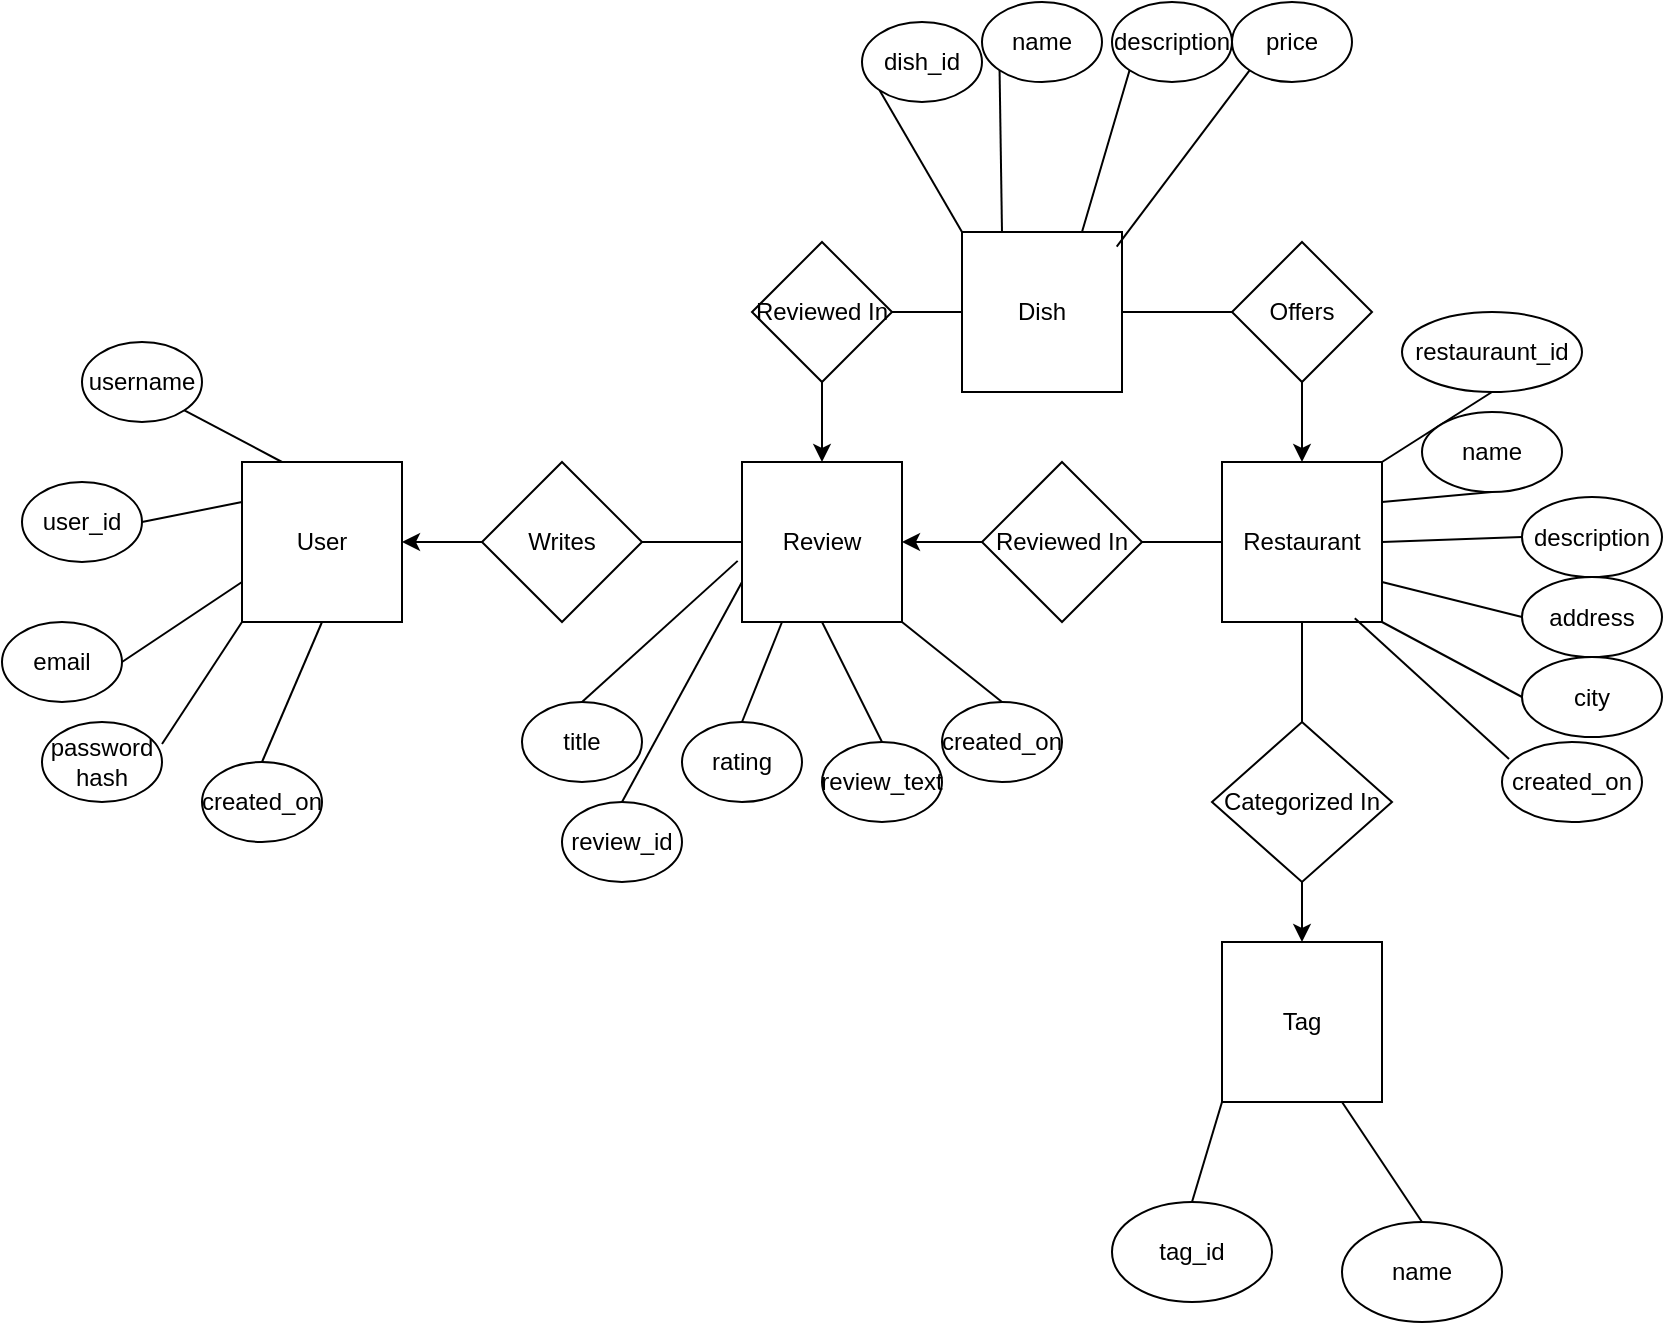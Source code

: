 <mxfile version="24.0.2" type="github">
  <diagram id="R2lEEEUBdFMjLlhIrx00" name="Page-1">
    <mxGraphModel dx="993" dy="1548" grid="1" gridSize="10" guides="1" tooltips="1" connect="1" arrows="1" fold="1" page="1" pageScale="1" pageWidth="850" pageHeight="1100" math="0" shadow="0" extFonts="Permanent Marker^https://fonts.googleapis.com/css?family=Permanent+Marker">
      <root>
        <mxCell id="0" />
        <mxCell id="1" parent="0" />
        <mxCell id="V21aiv9WlOXdOeAyt_kI-1" value="User" style="whiteSpace=wrap;html=1;aspect=fixed;" vertex="1" parent="1">
          <mxGeometry x="160" y="80" width="80" height="80" as="geometry" />
        </mxCell>
        <mxCell id="V21aiv9WlOXdOeAyt_kI-2" value="Review" style="whiteSpace=wrap;html=1;aspect=fixed;" vertex="1" parent="1">
          <mxGeometry x="410" y="80" width="80" height="80" as="geometry" />
        </mxCell>
        <mxCell id="V21aiv9WlOXdOeAyt_kI-3" value="Restaurant" style="whiteSpace=wrap;html=1;aspect=fixed;" vertex="1" parent="1">
          <mxGeometry x="650" y="80" width="80" height="80" as="geometry" />
        </mxCell>
        <mxCell id="V21aiv9WlOXdOeAyt_kI-8" value="" style="edgeStyle=orthogonalEdgeStyle;rounded=0;orthogonalLoop=1;jettySize=auto;html=1;" edge="1" parent="1" source="V21aiv9WlOXdOeAyt_kI-4" target="V21aiv9WlOXdOeAyt_kI-1">
          <mxGeometry relative="1" as="geometry" />
        </mxCell>
        <mxCell id="V21aiv9WlOXdOeAyt_kI-4" value="Writes" style="rhombus;whiteSpace=wrap;html=1;" vertex="1" parent="1">
          <mxGeometry x="280" y="80" width="80" height="80" as="geometry" />
        </mxCell>
        <mxCell id="V21aiv9WlOXdOeAyt_kI-10" value="" style="edgeStyle=orthogonalEdgeStyle;rounded=0;orthogonalLoop=1;jettySize=auto;html=1;" edge="1" parent="1" source="V21aiv9WlOXdOeAyt_kI-5" target="V21aiv9WlOXdOeAyt_kI-2">
          <mxGeometry relative="1" as="geometry" />
        </mxCell>
        <mxCell id="V21aiv9WlOXdOeAyt_kI-5" value="Reviewed In" style="rhombus;whiteSpace=wrap;html=1;" vertex="1" parent="1">
          <mxGeometry x="530" y="80" width="80" height="80" as="geometry" />
        </mxCell>
        <mxCell id="V21aiv9WlOXdOeAyt_kI-6" value="&lt;div&gt;Tag&lt;/div&gt;" style="whiteSpace=wrap;html=1;aspect=fixed;" vertex="1" parent="1">
          <mxGeometry x="650" y="320" width="80" height="80" as="geometry" />
        </mxCell>
        <mxCell id="V21aiv9WlOXdOeAyt_kI-11" value="" style="edgeStyle=orthogonalEdgeStyle;rounded=0;orthogonalLoop=1;jettySize=auto;html=1;" edge="1" parent="1" source="V21aiv9WlOXdOeAyt_kI-7" target="V21aiv9WlOXdOeAyt_kI-6">
          <mxGeometry relative="1" as="geometry" />
        </mxCell>
        <mxCell id="V21aiv9WlOXdOeAyt_kI-7" value="Categorized In" style="rhombus;whiteSpace=wrap;html=1;" vertex="1" parent="1">
          <mxGeometry x="645" y="210" width="90" height="80" as="geometry" />
        </mxCell>
        <mxCell id="V21aiv9WlOXdOeAyt_kI-12" value="" style="endArrow=none;html=1;rounded=0;entryX=1;entryY=0.5;entryDx=0;entryDy=0;exitX=0;exitY=0.5;exitDx=0;exitDy=0;" edge="1" parent="1" source="V21aiv9WlOXdOeAyt_kI-2" target="V21aiv9WlOXdOeAyt_kI-4">
          <mxGeometry width="50" height="50" relative="1" as="geometry">
            <mxPoint x="390" y="390" as="sourcePoint" />
            <mxPoint x="390" y="170" as="targetPoint" />
          </mxGeometry>
        </mxCell>
        <mxCell id="V21aiv9WlOXdOeAyt_kI-13" value="" style="endArrow=none;html=1;rounded=0;entryX=1;entryY=0.5;entryDx=0;entryDy=0;exitX=0;exitY=0.5;exitDx=0;exitDy=0;" edge="1" parent="1" source="V21aiv9WlOXdOeAyt_kI-3" target="V21aiv9WlOXdOeAyt_kI-5">
          <mxGeometry width="50" height="50" relative="1" as="geometry">
            <mxPoint x="390" y="270" as="sourcePoint" />
            <mxPoint x="440" y="220" as="targetPoint" />
          </mxGeometry>
        </mxCell>
        <mxCell id="V21aiv9WlOXdOeAyt_kI-14" value="" style="endArrow=none;html=1;rounded=0;entryX=0.5;entryY=1;entryDx=0;entryDy=0;exitX=0.5;exitY=0;exitDx=0;exitDy=0;" edge="1" parent="1" source="V21aiv9WlOXdOeAyt_kI-7" target="V21aiv9WlOXdOeAyt_kI-3">
          <mxGeometry width="50" height="50" relative="1" as="geometry">
            <mxPoint x="390" y="270" as="sourcePoint" />
            <mxPoint x="440" y="220" as="targetPoint" />
          </mxGeometry>
        </mxCell>
        <mxCell id="V21aiv9WlOXdOeAyt_kI-15" value="email" style="ellipse;whiteSpace=wrap;html=1;" vertex="1" parent="1">
          <mxGeometry x="40" y="160" width="60" height="40" as="geometry" />
        </mxCell>
        <mxCell id="V21aiv9WlOXdOeAyt_kI-16" value="password hash" style="ellipse;whiteSpace=wrap;html=1;" vertex="1" parent="1">
          <mxGeometry x="60" y="210" width="60" height="40" as="geometry" />
        </mxCell>
        <mxCell id="V21aiv9WlOXdOeAyt_kI-17" value="user_id" style="ellipse;whiteSpace=wrap;html=1;" vertex="1" parent="1">
          <mxGeometry x="50" y="90" width="60" height="40" as="geometry" />
        </mxCell>
        <mxCell id="V21aiv9WlOXdOeAyt_kI-18" value="created_on" style="ellipse;whiteSpace=wrap;html=1;" vertex="1" parent="1">
          <mxGeometry x="140" y="230" width="60" height="40" as="geometry" />
        </mxCell>
        <mxCell id="V21aiv9WlOXdOeAyt_kI-19" value="username" style="ellipse;whiteSpace=wrap;html=1;" vertex="1" parent="1">
          <mxGeometry x="80" y="20" width="60" height="40" as="geometry" />
        </mxCell>
        <mxCell id="V21aiv9WlOXdOeAyt_kI-20" value="" style="endArrow=none;html=1;rounded=0;entryX=0.5;entryY=1;entryDx=0;entryDy=0;exitX=0.5;exitY=0;exitDx=0;exitDy=0;" edge="1" parent="1" source="V21aiv9WlOXdOeAyt_kI-18" target="V21aiv9WlOXdOeAyt_kI-1">
          <mxGeometry width="50" height="50" relative="1" as="geometry">
            <mxPoint x="320" y="230" as="sourcePoint" />
            <mxPoint x="370" y="180" as="targetPoint" />
          </mxGeometry>
        </mxCell>
        <mxCell id="V21aiv9WlOXdOeAyt_kI-21" value="" style="endArrow=none;html=1;rounded=0;entryX=0;entryY=1;entryDx=0;entryDy=0;exitX=1;exitY=0.275;exitDx=0;exitDy=0;exitPerimeter=0;" edge="1" parent="1" source="V21aiv9WlOXdOeAyt_kI-16" target="V21aiv9WlOXdOeAyt_kI-1">
          <mxGeometry width="50" height="50" relative="1" as="geometry">
            <mxPoint x="180" y="240" as="sourcePoint" />
            <mxPoint x="210" y="170" as="targetPoint" />
          </mxGeometry>
        </mxCell>
        <mxCell id="V21aiv9WlOXdOeAyt_kI-22" value="" style="endArrow=none;html=1;rounded=0;entryX=0;entryY=0.75;entryDx=0;entryDy=0;exitX=1;exitY=0.5;exitDx=0;exitDy=0;" edge="1" parent="1" source="V21aiv9WlOXdOeAyt_kI-15" target="V21aiv9WlOXdOeAyt_kI-1">
          <mxGeometry width="50" height="50" relative="1" as="geometry">
            <mxPoint x="190" y="250" as="sourcePoint" />
            <mxPoint x="220" y="180" as="targetPoint" />
          </mxGeometry>
        </mxCell>
        <mxCell id="V21aiv9WlOXdOeAyt_kI-23" value="" style="endArrow=none;html=1;rounded=0;entryX=0;entryY=0.25;entryDx=0;entryDy=0;exitX=1;exitY=0.5;exitDx=0;exitDy=0;" edge="1" parent="1" source="V21aiv9WlOXdOeAyt_kI-17" target="V21aiv9WlOXdOeAyt_kI-1">
          <mxGeometry width="50" height="50" relative="1" as="geometry">
            <mxPoint x="200" y="260" as="sourcePoint" />
            <mxPoint x="230" y="190" as="targetPoint" />
          </mxGeometry>
        </mxCell>
        <mxCell id="V21aiv9WlOXdOeAyt_kI-24" value="" style="endArrow=none;html=1;rounded=0;entryX=1;entryY=1;entryDx=0;entryDy=0;exitX=0.25;exitY=0;exitDx=0;exitDy=0;" edge="1" parent="1" source="V21aiv9WlOXdOeAyt_kI-1" target="V21aiv9WlOXdOeAyt_kI-19">
          <mxGeometry width="50" height="50" relative="1" as="geometry">
            <mxPoint x="210" y="270" as="sourcePoint" />
            <mxPoint x="240" y="200" as="targetPoint" />
          </mxGeometry>
        </mxCell>
        <mxCell id="V21aiv9WlOXdOeAyt_kI-25" value="Dish" style="whiteSpace=wrap;html=1;aspect=fixed;" vertex="1" parent="1">
          <mxGeometry x="520" y="-35" width="80" height="80" as="geometry" />
        </mxCell>
        <mxCell id="V21aiv9WlOXdOeAyt_kI-30" value="" style="edgeStyle=orthogonalEdgeStyle;rounded=0;orthogonalLoop=1;jettySize=auto;html=1;" edge="1" parent="1" source="V21aiv9WlOXdOeAyt_kI-26" target="V21aiv9WlOXdOeAyt_kI-2">
          <mxGeometry relative="1" as="geometry" />
        </mxCell>
        <mxCell id="V21aiv9WlOXdOeAyt_kI-26" value="Reviewed In" style="rhombus;whiteSpace=wrap;html=1;" vertex="1" parent="1">
          <mxGeometry x="415" y="-30" width="70" height="70" as="geometry" />
        </mxCell>
        <mxCell id="V21aiv9WlOXdOeAyt_kI-29" value="" style="edgeStyle=orthogonalEdgeStyle;rounded=0;orthogonalLoop=1;jettySize=auto;html=1;curved=1;" edge="1" parent="1" source="V21aiv9WlOXdOeAyt_kI-28" target="V21aiv9WlOXdOeAyt_kI-3">
          <mxGeometry relative="1" as="geometry" />
        </mxCell>
        <mxCell id="V21aiv9WlOXdOeAyt_kI-28" value="Offers" style="rhombus;whiteSpace=wrap;html=1;" vertex="1" parent="1">
          <mxGeometry x="655" y="-30" width="70" height="70" as="geometry" />
        </mxCell>
        <mxCell id="V21aiv9WlOXdOeAyt_kI-31" value="" style="endArrow=none;html=1;rounded=0;exitX=1;exitY=0.5;exitDx=0;exitDy=0;entryX=0;entryY=0.5;entryDx=0;entryDy=0;" edge="1" parent="1" source="V21aiv9WlOXdOeAyt_kI-26" target="V21aiv9WlOXdOeAyt_kI-25">
          <mxGeometry width="50" height="50" relative="1" as="geometry">
            <mxPoint x="500" y="70" as="sourcePoint" />
            <mxPoint x="550" y="20" as="targetPoint" />
          </mxGeometry>
        </mxCell>
        <mxCell id="V21aiv9WlOXdOeAyt_kI-32" value="" style="endArrow=none;html=1;rounded=0;entryX=0;entryY=0.5;entryDx=0;entryDy=0;exitX=1;exitY=0.5;exitDx=0;exitDy=0;" edge="1" parent="1" source="V21aiv9WlOXdOeAyt_kI-25" target="V21aiv9WlOXdOeAyt_kI-28">
          <mxGeometry width="50" height="50" relative="1" as="geometry">
            <mxPoint x="500" y="70" as="sourcePoint" />
            <mxPoint x="550" y="20" as="targetPoint" />
          </mxGeometry>
        </mxCell>
        <mxCell id="V21aiv9WlOXdOeAyt_kI-33" value="review_id" style="ellipse;whiteSpace=wrap;html=1;" vertex="1" parent="1">
          <mxGeometry x="320" y="250" width="60" height="40" as="geometry" />
        </mxCell>
        <mxCell id="V21aiv9WlOXdOeAyt_kI-34" value="" style="endArrow=none;html=1;rounded=0;entryX=0;entryY=0.75;entryDx=0;entryDy=0;exitX=0.5;exitY=0;exitDx=0;exitDy=0;" edge="1" parent="1" source="V21aiv9WlOXdOeAyt_kI-33" target="V21aiv9WlOXdOeAyt_kI-2">
          <mxGeometry width="50" height="50" relative="1" as="geometry">
            <mxPoint x="500" y="190" as="sourcePoint" />
            <mxPoint x="380" y="55" as="targetPoint" />
          </mxGeometry>
        </mxCell>
        <mxCell id="V21aiv9WlOXdOeAyt_kI-36" value="rating" style="ellipse;whiteSpace=wrap;html=1;" vertex="1" parent="1">
          <mxGeometry x="380" y="210" width="60" height="40" as="geometry" />
        </mxCell>
        <mxCell id="V21aiv9WlOXdOeAyt_kI-37" value="" style="endArrow=none;html=1;rounded=0;entryX=0.25;entryY=1;entryDx=0;entryDy=0;exitX=0.5;exitY=0;exitDx=0;exitDy=0;" edge="1" parent="1" source="V21aiv9WlOXdOeAyt_kI-36" target="V21aiv9WlOXdOeAyt_kI-2">
          <mxGeometry width="50" height="50" relative="1" as="geometry">
            <mxPoint x="560" y="210" as="sourcePoint" />
            <mxPoint x="440" y="140" as="targetPoint" />
          </mxGeometry>
        </mxCell>
        <mxCell id="V21aiv9WlOXdOeAyt_kI-40" value="review_text" style="ellipse;whiteSpace=wrap;html=1;" vertex="1" parent="1">
          <mxGeometry x="450" y="220" width="60" height="40" as="geometry" />
        </mxCell>
        <mxCell id="V21aiv9WlOXdOeAyt_kI-41" value="" style="endArrow=none;html=1;rounded=0;entryX=0.5;entryY=1;entryDx=0;entryDy=0;exitX=0.5;exitY=0;exitDx=0;exitDy=0;" edge="1" parent="1" source="V21aiv9WlOXdOeAyt_kI-40" target="V21aiv9WlOXdOeAyt_kI-2">
          <mxGeometry width="50" height="50" relative="1" as="geometry">
            <mxPoint x="630" y="220" as="sourcePoint" />
            <mxPoint x="510" y="150" as="targetPoint" />
          </mxGeometry>
        </mxCell>
        <mxCell id="V21aiv9WlOXdOeAyt_kI-42" value="created_on" style="ellipse;whiteSpace=wrap;html=1;" vertex="1" parent="1">
          <mxGeometry x="510" y="200" width="60" height="40" as="geometry" />
        </mxCell>
        <mxCell id="V21aiv9WlOXdOeAyt_kI-43" value="" style="endArrow=none;html=1;rounded=0;entryX=1;entryY=1;entryDx=0;entryDy=0;exitX=0.5;exitY=0;exitDx=0;exitDy=0;" edge="1" parent="1" source="V21aiv9WlOXdOeAyt_kI-42" target="V21aiv9WlOXdOeAyt_kI-2">
          <mxGeometry width="50" height="50" relative="1" as="geometry">
            <mxPoint x="690" y="200" as="sourcePoint" />
            <mxPoint x="570" y="130" as="targetPoint" />
          </mxGeometry>
        </mxCell>
        <mxCell id="V21aiv9WlOXdOeAyt_kI-44" value="dish_id" style="ellipse;whiteSpace=wrap;html=1;" vertex="1" parent="1">
          <mxGeometry x="470" y="-140" width="60" height="40" as="geometry" />
        </mxCell>
        <mxCell id="V21aiv9WlOXdOeAyt_kI-45" value="" style="endArrow=none;html=1;rounded=0;entryX=0;entryY=0;entryDx=0;entryDy=0;exitX=0;exitY=1;exitDx=0;exitDy=0;" edge="1" parent="1" source="V21aiv9WlOXdOeAyt_kI-44" target="V21aiv9WlOXdOeAyt_kI-25">
          <mxGeometry width="50" height="50" relative="1" as="geometry">
            <mxPoint x="510" y="-100" as="sourcePoint" />
            <mxPoint x="530" y="-210" as="targetPoint" />
          </mxGeometry>
        </mxCell>
        <mxCell id="V21aiv9WlOXdOeAyt_kI-46" value="&lt;div&gt;title&lt;/div&gt;" style="ellipse;whiteSpace=wrap;html=1;" vertex="1" parent="1">
          <mxGeometry x="300" y="200" width="60" height="40" as="geometry" />
        </mxCell>
        <mxCell id="V21aiv9WlOXdOeAyt_kI-47" value="" style="endArrow=none;html=1;rounded=0;entryX=-0.027;entryY=0.618;entryDx=0;entryDy=0;exitX=0.5;exitY=0;exitDx=0;exitDy=0;entryPerimeter=0;" edge="1" parent="1" source="V21aiv9WlOXdOeAyt_kI-46" target="V21aiv9WlOXdOeAyt_kI-2">
          <mxGeometry width="50" height="50" relative="1" as="geometry">
            <mxPoint x="440" y="200" as="sourcePoint" />
            <mxPoint x="320" y="130" as="targetPoint" />
          </mxGeometry>
        </mxCell>
        <mxCell id="V21aiv9WlOXdOeAyt_kI-48" value="name" style="ellipse;whiteSpace=wrap;html=1;" vertex="1" parent="1">
          <mxGeometry x="530" y="-150" width="60" height="40" as="geometry" />
        </mxCell>
        <mxCell id="V21aiv9WlOXdOeAyt_kI-49" value="" style="endArrow=none;html=1;rounded=0;entryX=0.25;entryY=0;entryDx=0;entryDy=0;exitX=0;exitY=1;exitDx=0;exitDy=0;" edge="1" parent="1" source="V21aiv9WlOXdOeAyt_kI-48" target="V21aiv9WlOXdOeAyt_kI-25">
          <mxGeometry width="50" height="50" relative="1" as="geometry">
            <mxPoint x="570" y="-110" as="sourcePoint" />
            <mxPoint x="580" y="-45" as="targetPoint" />
          </mxGeometry>
        </mxCell>
        <mxCell id="V21aiv9WlOXdOeAyt_kI-50" value="description" style="ellipse;whiteSpace=wrap;html=1;" vertex="1" parent="1">
          <mxGeometry x="595" y="-150" width="60" height="40" as="geometry" />
        </mxCell>
        <mxCell id="V21aiv9WlOXdOeAyt_kI-51" value="" style="endArrow=none;html=1;rounded=0;entryX=0.75;entryY=0;entryDx=0;entryDy=0;exitX=0;exitY=1;exitDx=0;exitDy=0;" edge="1" parent="1" source="V21aiv9WlOXdOeAyt_kI-50" target="V21aiv9WlOXdOeAyt_kI-25">
          <mxGeometry width="50" height="50" relative="1" as="geometry">
            <mxPoint x="635" y="-110" as="sourcePoint" />
            <mxPoint x="645" y="-45" as="targetPoint" />
          </mxGeometry>
        </mxCell>
        <mxCell id="V21aiv9WlOXdOeAyt_kI-52" value="price" style="ellipse;whiteSpace=wrap;html=1;" vertex="1" parent="1">
          <mxGeometry x="655" y="-150" width="60" height="40" as="geometry" />
        </mxCell>
        <mxCell id="V21aiv9WlOXdOeAyt_kI-53" value="" style="endArrow=none;html=1;rounded=0;entryX=0.967;entryY=0.092;entryDx=0;entryDy=0;exitX=0;exitY=1;exitDx=0;exitDy=0;entryPerimeter=0;" edge="1" parent="1" source="V21aiv9WlOXdOeAyt_kI-52" target="V21aiv9WlOXdOeAyt_kI-25">
          <mxGeometry width="50" height="50" relative="1" as="geometry">
            <mxPoint x="695" y="-110" as="sourcePoint" />
            <mxPoint x="705" y="-45" as="targetPoint" />
          </mxGeometry>
        </mxCell>
        <mxCell id="V21aiv9WlOXdOeAyt_kI-54" value="restauraunt_id" style="ellipse;whiteSpace=wrap;html=1;" vertex="1" parent="1">
          <mxGeometry x="740" y="5" width="90" height="40" as="geometry" />
        </mxCell>
        <mxCell id="V21aiv9WlOXdOeAyt_kI-55" value="" style="endArrow=none;html=1;rounded=0;entryX=1;entryY=0;entryDx=0;entryDy=0;exitX=0.5;exitY=1;exitDx=0;exitDy=0;" edge="1" parent="1" source="V21aiv9WlOXdOeAyt_kI-54" target="V21aiv9WlOXdOeAyt_kI-3">
          <mxGeometry width="50" height="50" relative="1" as="geometry">
            <mxPoint x="790" y="15" as="sourcePoint" />
            <mxPoint x="800" y="80" as="targetPoint" />
          </mxGeometry>
        </mxCell>
        <mxCell id="V21aiv9WlOXdOeAyt_kI-56" value="name" style="ellipse;whiteSpace=wrap;html=1;" vertex="1" parent="1">
          <mxGeometry x="750" y="55" width="70" height="40" as="geometry" />
        </mxCell>
        <mxCell id="V21aiv9WlOXdOeAyt_kI-57" value="" style="endArrow=none;html=1;rounded=0;entryX=1;entryY=0.25;entryDx=0;entryDy=0;exitX=0.5;exitY=1;exitDx=0;exitDy=0;" edge="1" parent="1" source="V21aiv9WlOXdOeAyt_kI-56" target="V21aiv9WlOXdOeAyt_kI-3">
          <mxGeometry width="50" height="50" relative="1" as="geometry">
            <mxPoint x="800" y="65" as="sourcePoint" />
            <mxPoint x="740" y="130" as="targetPoint" />
          </mxGeometry>
        </mxCell>
        <mxCell id="V21aiv9WlOXdOeAyt_kI-58" value="description" style="ellipse;whiteSpace=wrap;html=1;" vertex="1" parent="1">
          <mxGeometry x="800" y="97.5" width="70" height="40" as="geometry" />
        </mxCell>
        <mxCell id="V21aiv9WlOXdOeAyt_kI-59" value="" style="endArrow=none;html=1;rounded=0;entryX=1;entryY=0.5;entryDx=0;entryDy=0;exitX=0;exitY=0.5;exitDx=0;exitDy=0;" edge="1" parent="1" source="V21aiv9WlOXdOeAyt_kI-58" target="V21aiv9WlOXdOeAyt_kI-3">
          <mxGeometry width="50" height="50" relative="1" as="geometry">
            <mxPoint x="850" y="107.5" as="sourcePoint" />
            <mxPoint x="780" y="142.5" as="targetPoint" />
          </mxGeometry>
        </mxCell>
        <mxCell id="V21aiv9WlOXdOeAyt_kI-60" value="address" style="ellipse;whiteSpace=wrap;html=1;" vertex="1" parent="1">
          <mxGeometry x="800" y="137.5" width="70" height="40" as="geometry" />
        </mxCell>
        <mxCell id="V21aiv9WlOXdOeAyt_kI-61" value="" style="endArrow=none;html=1;rounded=0;entryX=1;entryY=0.75;entryDx=0;entryDy=0;exitX=0;exitY=0.5;exitDx=0;exitDy=0;" edge="1" parent="1" source="V21aiv9WlOXdOeAyt_kI-60" target="V21aiv9WlOXdOeAyt_kI-3">
          <mxGeometry width="50" height="50" relative="1" as="geometry">
            <mxPoint x="850" y="147.5" as="sourcePoint" />
            <mxPoint x="780" y="182.5" as="targetPoint" />
          </mxGeometry>
        </mxCell>
        <mxCell id="V21aiv9WlOXdOeAyt_kI-62" value="city" style="ellipse;whiteSpace=wrap;html=1;" vertex="1" parent="1">
          <mxGeometry x="800" y="177.5" width="70" height="40" as="geometry" />
        </mxCell>
        <mxCell id="V21aiv9WlOXdOeAyt_kI-63" value="" style="endArrow=none;html=1;rounded=0;entryX=1;entryY=1;entryDx=0;entryDy=0;exitX=0;exitY=0.5;exitDx=0;exitDy=0;" edge="1" parent="1" source="V21aiv9WlOXdOeAyt_kI-62" target="V21aiv9WlOXdOeAyt_kI-3">
          <mxGeometry width="50" height="50" relative="1" as="geometry">
            <mxPoint x="850" y="187.5" as="sourcePoint" />
            <mxPoint x="780" y="222.5" as="targetPoint" />
          </mxGeometry>
        </mxCell>
        <mxCell id="V21aiv9WlOXdOeAyt_kI-64" value="created_on" style="ellipse;whiteSpace=wrap;html=1;" vertex="1" parent="1">
          <mxGeometry x="790" y="220" width="70" height="40" as="geometry" />
        </mxCell>
        <mxCell id="V21aiv9WlOXdOeAyt_kI-65" value="" style="endArrow=none;html=1;rounded=0;entryX=0.83;entryY=0.976;entryDx=0;entryDy=0;exitX=0.05;exitY=0.213;exitDx=0;exitDy=0;exitPerimeter=0;entryPerimeter=0;" edge="1" parent="1" source="V21aiv9WlOXdOeAyt_kI-64" target="V21aiv9WlOXdOeAyt_kI-3">
          <mxGeometry width="50" height="50" relative="1" as="geometry">
            <mxPoint x="840" y="230" as="sourcePoint" />
            <mxPoint x="770" y="265" as="targetPoint" />
          </mxGeometry>
        </mxCell>
        <mxCell id="V21aiv9WlOXdOeAyt_kI-66" value="tag_id" style="ellipse;whiteSpace=wrap;html=1;" vertex="1" parent="1">
          <mxGeometry x="595" y="450" width="80" height="50" as="geometry" />
        </mxCell>
        <mxCell id="V21aiv9WlOXdOeAyt_kI-67" value="name" style="ellipse;whiteSpace=wrap;html=1;" vertex="1" parent="1">
          <mxGeometry x="710" y="460" width="80" height="50" as="geometry" />
        </mxCell>
        <mxCell id="V21aiv9WlOXdOeAyt_kI-68" value="" style="endArrow=none;html=1;rounded=0;entryX=0;entryY=1;entryDx=0;entryDy=0;exitX=0.5;exitY=0;exitDx=0;exitDy=0;" edge="1" parent="1" source="V21aiv9WlOXdOeAyt_kI-66" target="V21aiv9WlOXdOeAyt_kI-6">
          <mxGeometry width="50" height="50" relative="1" as="geometry">
            <mxPoint x="590" y="500" as="sourcePoint" />
            <mxPoint x="640" y="450" as="targetPoint" />
          </mxGeometry>
        </mxCell>
        <mxCell id="V21aiv9WlOXdOeAyt_kI-69" value="" style="endArrow=none;html=1;rounded=0;entryX=0.75;entryY=1;entryDx=0;entryDy=0;exitX=0.5;exitY=0;exitDx=0;exitDy=0;" edge="1" parent="1" source="V21aiv9WlOXdOeAyt_kI-67" target="V21aiv9WlOXdOeAyt_kI-6">
          <mxGeometry width="50" height="50" relative="1" as="geometry">
            <mxPoint x="590" y="500" as="sourcePoint" />
            <mxPoint x="640" y="450" as="targetPoint" />
          </mxGeometry>
        </mxCell>
      </root>
    </mxGraphModel>
  </diagram>
</mxfile>
